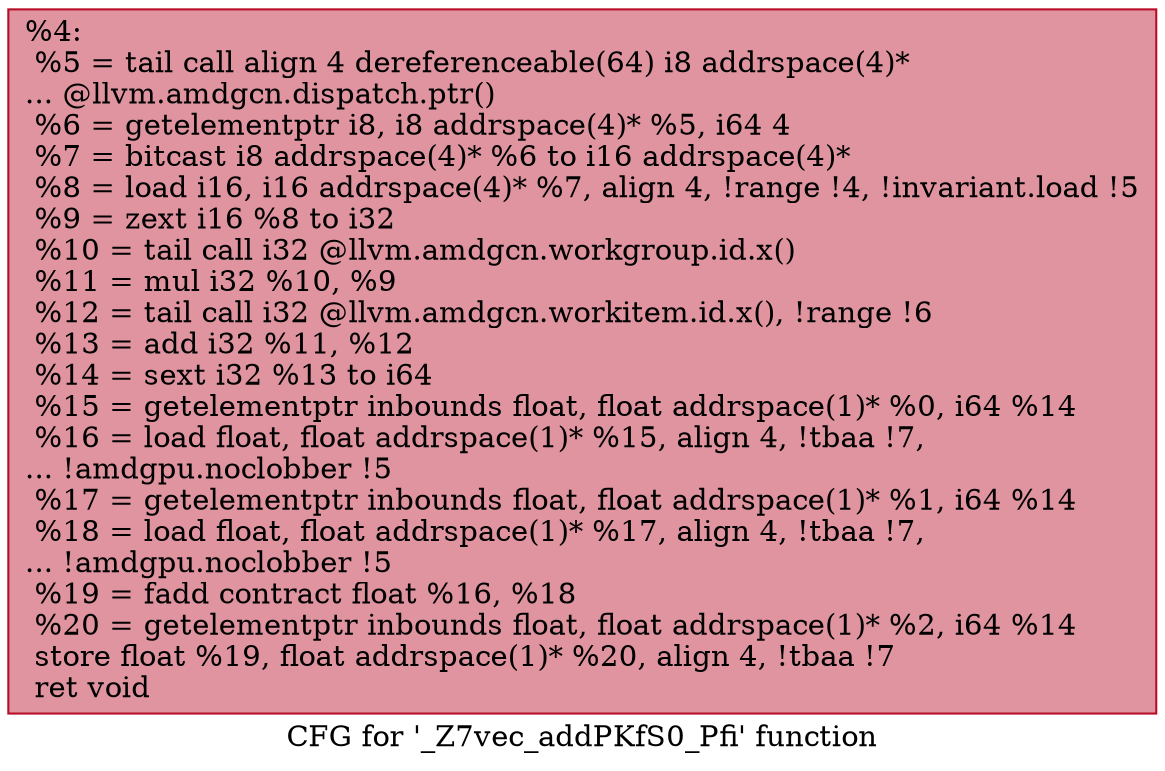 digraph "CFG for '_Z7vec_addPKfS0_Pfi' function" {
	label="CFG for '_Z7vec_addPKfS0_Pfi' function";

	Node0x5507030 [shape=record,color="#b70d28ff", style=filled, fillcolor="#b70d2870",label="{%4:\l  %5 = tail call align 4 dereferenceable(64) i8 addrspace(4)*\l... @llvm.amdgcn.dispatch.ptr()\l  %6 = getelementptr i8, i8 addrspace(4)* %5, i64 4\l  %7 = bitcast i8 addrspace(4)* %6 to i16 addrspace(4)*\l  %8 = load i16, i16 addrspace(4)* %7, align 4, !range !4, !invariant.load !5\l  %9 = zext i16 %8 to i32\l  %10 = tail call i32 @llvm.amdgcn.workgroup.id.x()\l  %11 = mul i32 %10, %9\l  %12 = tail call i32 @llvm.amdgcn.workitem.id.x(), !range !6\l  %13 = add i32 %11, %12\l  %14 = sext i32 %13 to i64\l  %15 = getelementptr inbounds float, float addrspace(1)* %0, i64 %14\l  %16 = load float, float addrspace(1)* %15, align 4, !tbaa !7,\l... !amdgpu.noclobber !5\l  %17 = getelementptr inbounds float, float addrspace(1)* %1, i64 %14\l  %18 = load float, float addrspace(1)* %17, align 4, !tbaa !7,\l... !amdgpu.noclobber !5\l  %19 = fadd contract float %16, %18\l  %20 = getelementptr inbounds float, float addrspace(1)* %2, i64 %14\l  store float %19, float addrspace(1)* %20, align 4, !tbaa !7\l  ret void\l}"];
}
